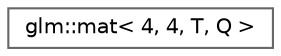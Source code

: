 digraph "Graphical Class Hierarchy"
{
 // LATEX_PDF_SIZE
  bgcolor="transparent";
  edge [fontname=Helvetica,fontsize=10,labelfontname=Helvetica,labelfontsize=10];
  node [fontname=Helvetica,fontsize=10,shape=box,height=0.2,width=0.4];
  rankdir="LR";
  Node0 [id="Node000000",label="glm::mat\< 4, 4, T, Q \>",height=0.2,width=0.4,color="grey40", fillcolor="white", style="filled",URL="$structglm_1_1mat_3_014_00_014_00_01_t_00_01_q_01_4.html",tooltip=" "];
}
